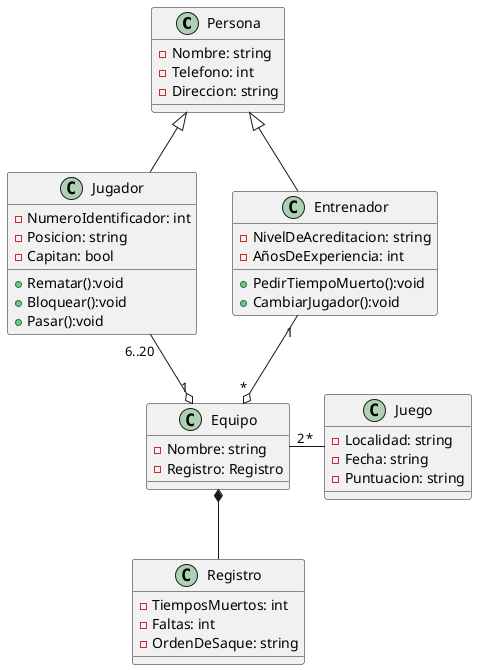 @startuml  Reto4_DiagramaDeClases

class Persona{
    -Nombre: string
    -Telefono: int
    -Direccion: string
}

class Jugador{
    -NumeroIdentificador: int
    -Posicion: string
    -Capitan: bool
    {method} +Rematar():void
    {method} +Bloquear():void
    {method} +Pasar():void

}

class Entrenador{
    -NivelDeAcreditacion: string
    -AñosDeExperiencia: int
    {method} +PedirTiempoMuerto():void
    {method} +CambiarJugador():void
}

class Equipo{
    -Nombre: string
    -Registro: Registro

}

class Registro{
    
    -TiemposMuertos: int
    -Faltas: int
    -OrdenDeSaque: string
}

class Juego{
    -Localidad: string
    -Fecha: string
    -Puntuacion: string
}

Persona <|-down- Entrenador
Persona <|-down- Jugador
Jugador "6..20" -down-o   "1" Equipo
Entrenador "1"  -down-o   "*"Equipo

Equipo "2" -right- "   * " Juego
Equipo *-d- Registro

@enduml